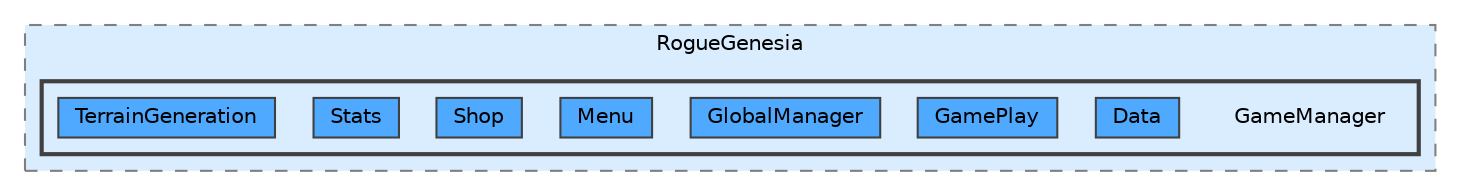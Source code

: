 digraph "Q:/IdleWave/Projet/Assets/Scripts/RogueGenesia/GameManager"
{
 // LATEX_PDF_SIZE
  bgcolor="transparent";
  edge [fontname=Helvetica,fontsize=10,labelfontname=Helvetica,labelfontsize=10];
  node [fontname=Helvetica,fontsize=10,shape=box,height=0.2,width=0.4];
  compound=true
  subgraph clusterdir_d4c8a807693b39dbeba49ac8db2dc23a {
    graph [ bgcolor="#daedff", pencolor="grey50", label="RogueGenesia", fontname=Helvetica,fontsize=10 style="filled,dashed", URL="dir_d4c8a807693b39dbeba49ac8db2dc23a.html",tooltip=""]
  subgraph clusterdir_42be06ff0e7a41e6ff2a6ebbef36fc26 {
    graph [ bgcolor="#daedff", pencolor="grey25", label="", fontname=Helvetica,fontsize=10 style="filled,bold", URL="dir_42be06ff0e7a41e6ff2a6ebbef36fc26.html",tooltip=""]
    dir_42be06ff0e7a41e6ff2a6ebbef36fc26 [shape=plaintext, label="GameManager"];
  dir_d528b6e6e12ca0f63ad33e23adec8850 [label="Data", fillcolor="#4ea9ff", color="grey25", style="filled", URL="dir_d528b6e6e12ca0f63ad33e23adec8850.html",tooltip=""];
  dir_1d696bccad7be8e066fd8885645b982d [label="GamePlay", fillcolor="#4ea9ff", color="grey25", style="filled", URL="dir_1d696bccad7be8e066fd8885645b982d.html",tooltip=""];
  dir_0fd15cf76cb3539c3478213ea7e4b685 [label="GlobalManager", fillcolor="#4ea9ff", color="grey25", style="filled", URL="dir_0fd15cf76cb3539c3478213ea7e4b685.html",tooltip=""];
  dir_b242f640a82df07d2f97ffa6afdb9c78 [label="Menu", fillcolor="#4ea9ff", color="grey25", style="filled", URL="dir_b242f640a82df07d2f97ffa6afdb9c78.html",tooltip=""];
  dir_a6c58c8915b7fe265ff8055cb1b475c9 [label="Shop", fillcolor="#4ea9ff", color="grey25", style="filled", URL="dir_a6c58c8915b7fe265ff8055cb1b475c9.html",tooltip=""];
  dir_67b9c16431d5c1533ca72af7c8ae0723 [label="Stats", fillcolor="#4ea9ff", color="grey25", style="filled", URL="dir_67b9c16431d5c1533ca72af7c8ae0723.html",tooltip=""];
  dir_092baf598eeb2a8469f6a796751c6584 [label="TerrainGeneration", fillcolor="#4ea9ff", color="grey25", style="filled", URL="dir_092baf598eeb2a8469f6a796751c6584.html",tooltip=""];
  }
  }
}

